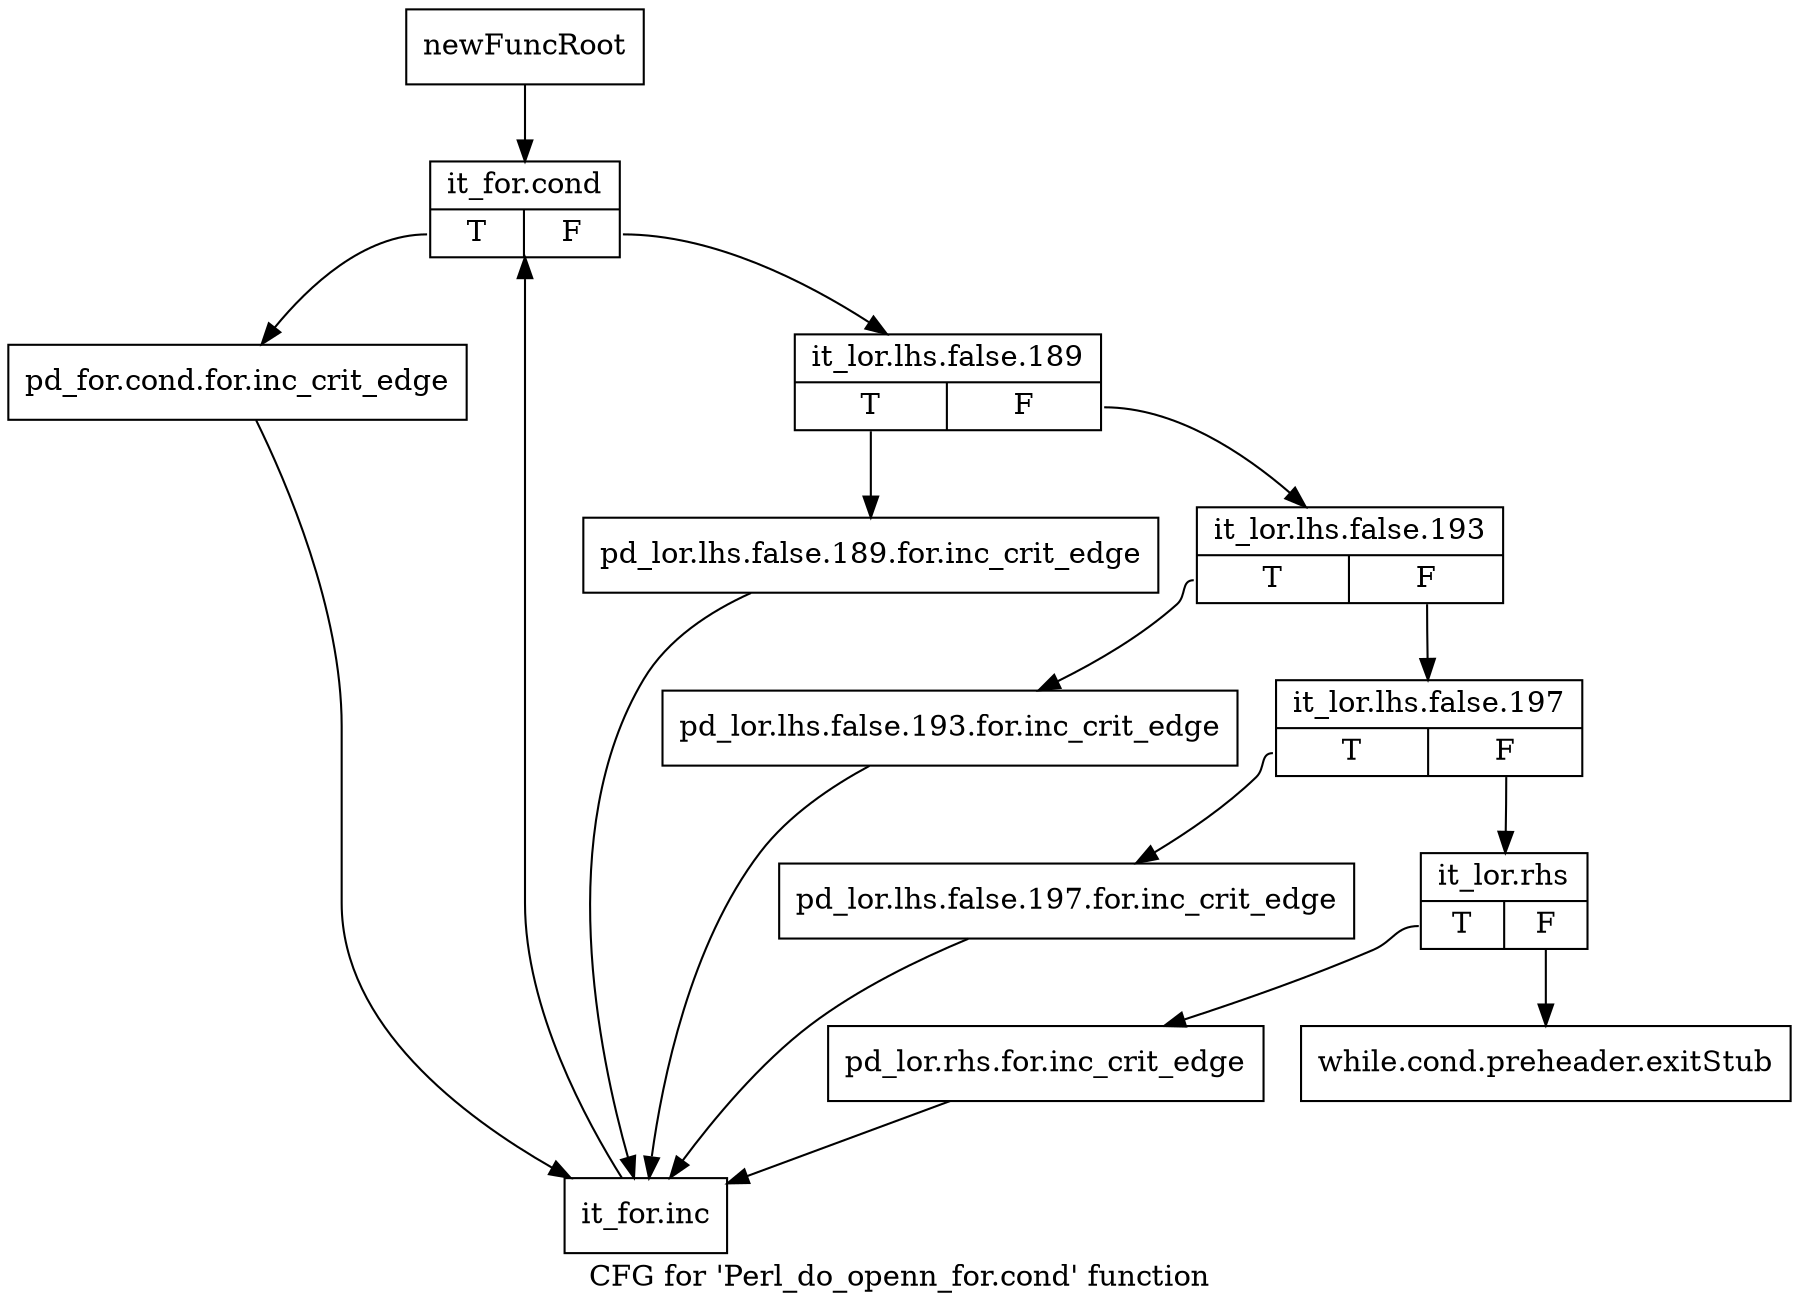 digraph "CFG for 'Perl_do_openn_for.cond' function" {
	label="CFG for 'Perl_do_openn_for.cond' function";

	Node0x4abd290 [shape=record,label="{newFuncRoot}"];
	Node0x4abd290 -> Node0x4abd330;
	Node0x4abd2e0 [shape=record,label="{while.cond.preheader.exitStub}"];
	Node0x4abd330 [shape=record,label="{it_for.cond|{<s0>T|<s1>F}}"];
	Node0x4abd330:s0 -> Node0x4abd600;
	Node0x4abd330:s1 -> Node0x4abd380;
	Node0x4abd380 [shape=record,label="{it_lor.lhs.false.189|{<s0>T|<s1>F}}"];
	Node0x4abd380:s0 -> Node0x4abd5b0;
	Node0x4abd380:s1 -> Node0x4abd3d0;
	Node0x4abd3d0 [shape=record,label="{it_lor.lhs.false.193|{<s0>T|<s1>F}}"];
	Node0x4abd3d0:s0 -> Node0x4abd560;
	Node0x4abd3d0:s1 -> Node0x4abd420;
	Node0x4abd420 [shape=record,label="{it_lor.lhs.false.197|{<s0>T|<s1>F}}"];
	Node0x4abd420:s0 -> Node0x4abd510;
	Node0x4abd420:s1 -> Node0x4abd470;
	Node0x4abd470 [shape=record,label="{it_lor.rhs|{<s0>T|<s1>F}}"];
	Node0x4abd470:s0 -> Node0x4abd4c0;
	Node0x4abd470:s1 -> Node0x4abd2e0;
	Node0x4abd4c0 [shape=record,label="{pd_lor.rhs.for.inc_crit_edge}"];
	Node0x4abd4c0 -> Node0x4abd650;
	Node0x4abd510 [shape=record,label="{pd_lor.lhs.false.197.for.inc_crit_edge}"];
	Node0x4abd510 -> Node0x4abd650;
	Node0x4abd560 [shape=record,label="{pd_lor.lhs.false.193.for.inc_crit_edge}"];
	Node0x4abd560 -> Node0x4abd650;
	Node0x4abd5b0 [shape=record,label="{pd_lor.lhs.false.189.for.inc_crit_edge}"];
	Node0x4abd5b0 -> Node0x4abd650;
	Node0x4abd600 [shape=record,label="{pd_for.cond.for.inc_crit_edge}"];
	Node0x4abd600 -> Node0x4abd650;
	Node0x4abd650 [shape=record,label="{it_for.inc}"];
	Node0x4abd650 -> Node0x4abd330;
}
